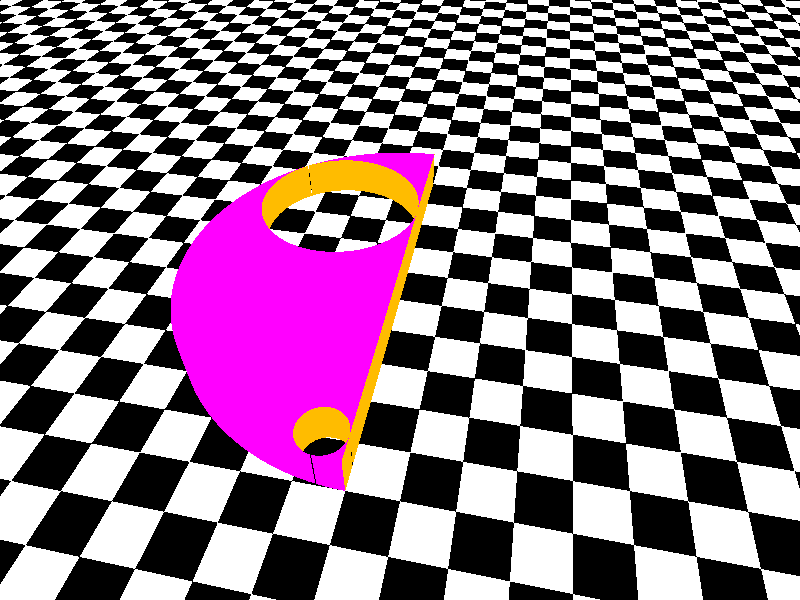 global_settings {
 //  ambient_light 0
  ambient_light 0  radiosity {  }
  // max_trace_level 200
  assumed_gamma 1
}

plane { y, 0
  pigment {
    checker color rgb <0,0,0>, colour rgb <1,1,1>
  }
}

difference {
  cylinder { <0,0,0>,<0,1,0>, 5
    texture { pigment { color rgb<1,0,1> }
      // finish  { phong 0.5 reflection{ 0.00 metallic 0.00} } 
    } // end of texture
  }
  plane {-x, 0 
    texture { pigment { color rgb<1,0.5,0> }
      // finish  { phong 0.5 reflection{ 0.00 metallic 0.00} } 
    } // end of texture

  }
  // tiny increase in radius makes the inner circle cut through
  // the perimeter of the semicircle
  cylinder { -0.1*y, 1.1*y, 2.00001
    translate (5 - 2)*z rotate -y * degrees(asin (2/(5-2)))
    // translate <-2, 0, 2 / tan(asin (2 / (5 - 2)))> // same thing
    pigment { color rgb<1,0.5,0> }
      // finish  { phong 0.5 reflection{ 0.00 metallic 0.00} } 
  }
  cylinder { -0.1*y, 1.1*y, 0.5001
    //translate -(5 - 0.5)*z rotate y * degrees(asin (0.5/(5-0.5)))
    translate <-0.5, 0, -0.5 / tan(asin (0.5 / (5 - 0.5)))> // same thing
    pigment { color rgb<1,0.5,0> }
      // finish  { phong 0.5 reflection{ 0.00 metallic 0.00} } 
  }
  // cutaway_textures
}


// An area light (creates soft shadows)
// WARNING: This special light can significantly slow down rendering times!
light_source {
  <0,0,0>             // light's position (translated below)
  color rgb 1.0       // light's color
  area_light
  <0.5, 0, 0> <0, 0.5, 0>
  9, 9
  adaptive 1          // 0,1,2,3...
  //jitter              // adds random softening of light
  circular            // make the shape of the light circular
   orient              // orient light
    looks_like {sphere {0, 0.1 texture {pigment {color rgb <1,1,1>}} finish { ambient 1 diffuse 1 }}}
  translate <4.7, 3, -4>
}


//light_source { <4.7, 3, -4> rgb 1
//  looks_like {sphere {0, 0.1 texture {pigment {color rgb <1,1,1>}} finish { ambient 1 }}}
//}


camera { location <2, 10, -10> look_at <0, 0, 0> }
